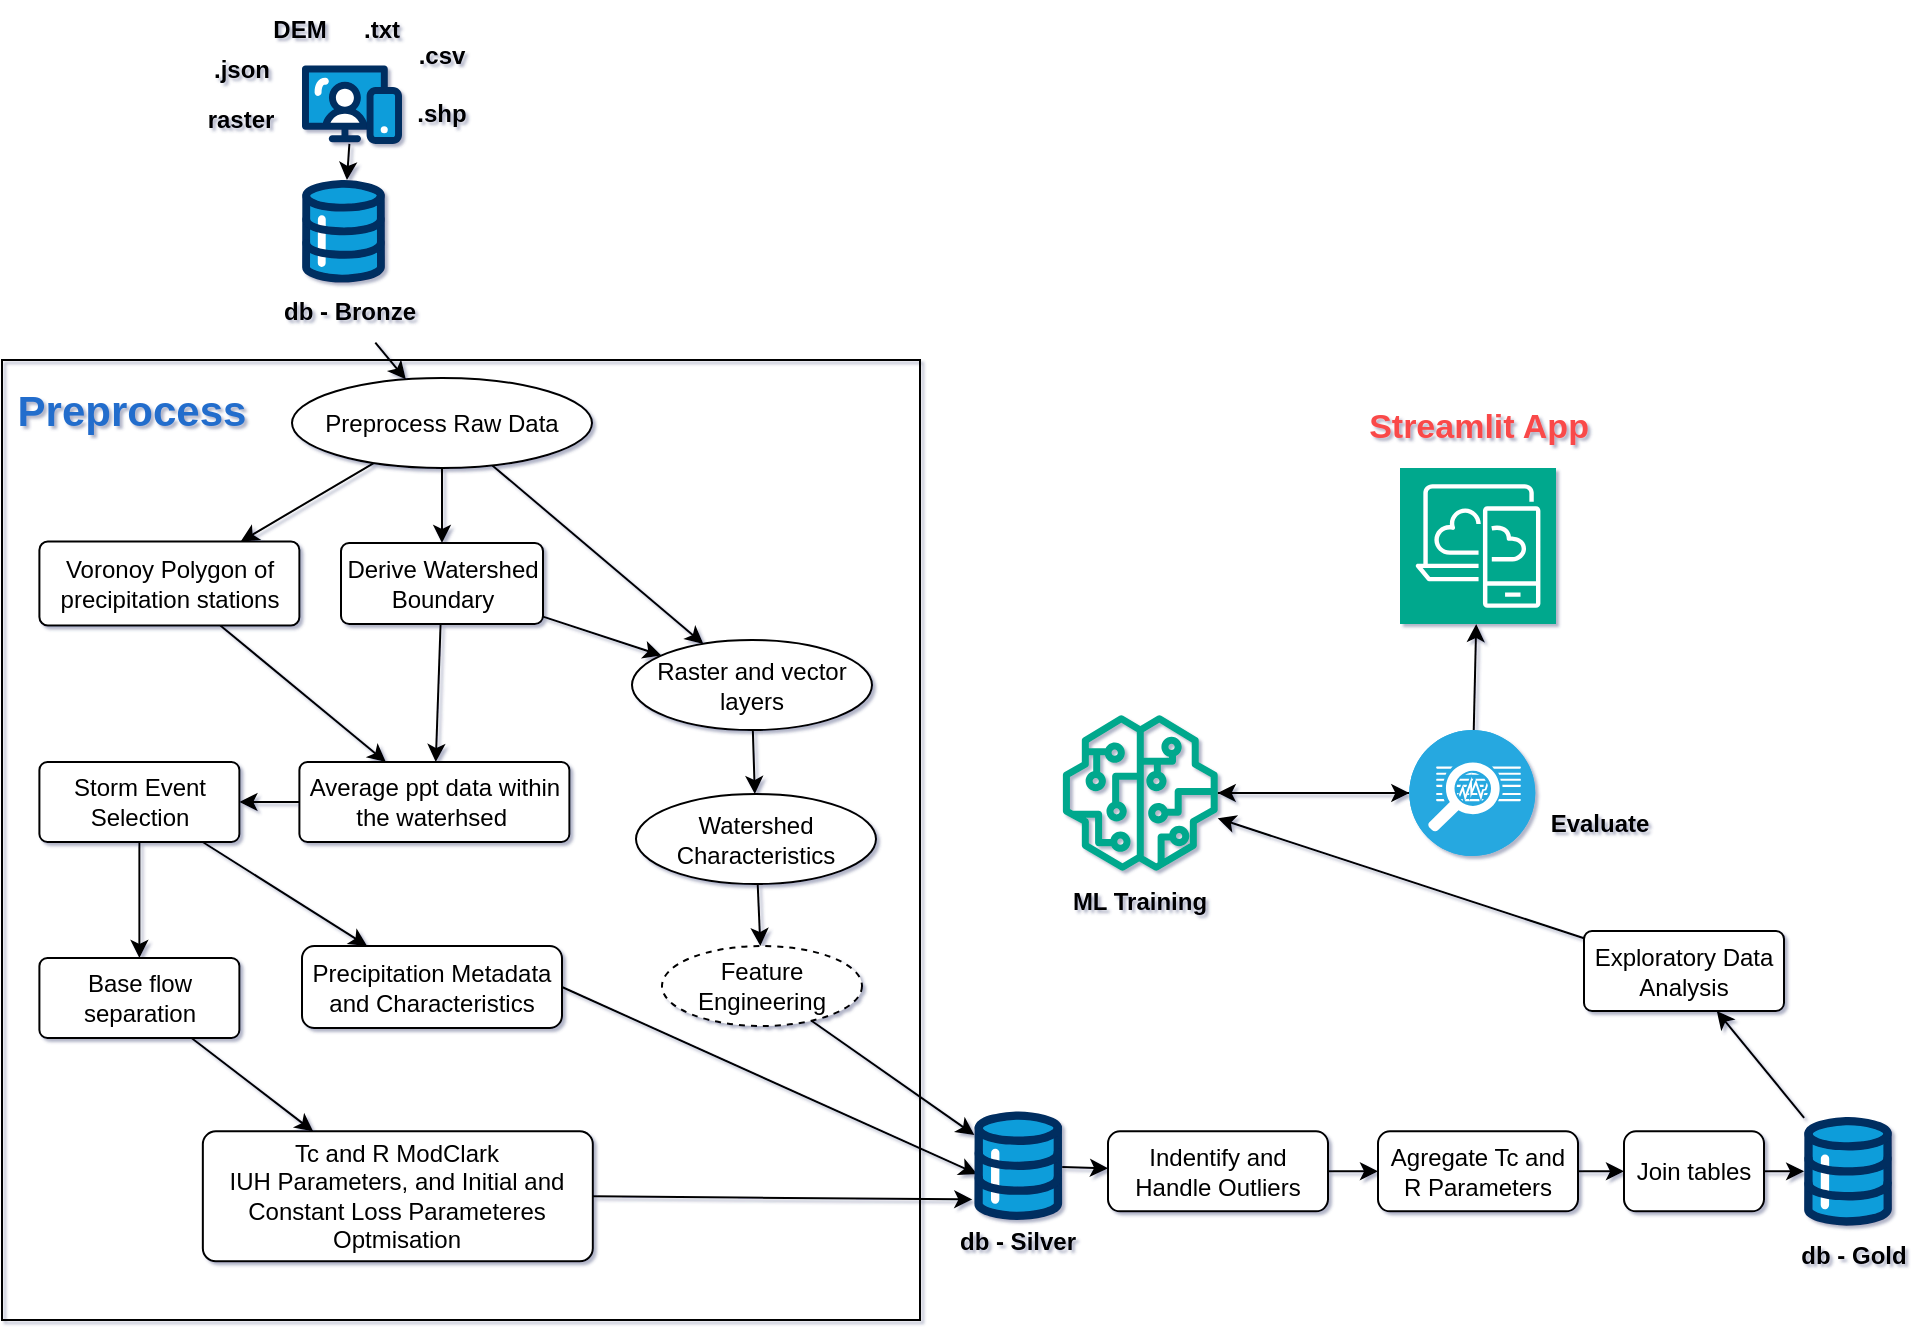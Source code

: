<mxfile>
    <diagram id="ES8MSo4Vt6nz7GkOMkTw" name="Page-1">
        <mxGraphModel dx="764" dy="802" grid="0" gridSize="10" guides="1" tooltips="1" connect="1" arrows="1" fold="1" page="1" pageScale="1" pageWidth="965" pageHeight="709" background="#ffffff" math="0" shadow="1">
            <root>
                <mxCell id="0"/>
                <mxCell id="1" parent="0"/>
                <mxCell id="117" value="" style="rounded=0;whiteSpace=wrap;html=1;fillColor=none;fontColor=light-dark(#246dcd, #ededed);" parent="1" vertex="1">
                    <mxGeometry y="180" width="459" height="480" as="geometry"/>
                </mxCell>
                <mxCell id="7" value="DEM" style="text;html=1;align=center;verticalAlign=middle;whiteSpace=wrap;rounded=0;fontStyle=1" parent="1" vertex="1">
                    <mxGeometry x="118.7" width="60" height="30" as="geometry"/>
                </mxCell>
                <mxCell id="9" value=".txt" style="text;html=1;align=center;verticalAlign=middle;whiteSpace=wrap;rounded=0;fontStyle=1" parent="1" vertex="1">
                    <mxGeometry x="160" width="60" height="30" as="geometry"/>
                </mxCell>
                <mxCell id="12" value=".csv" style="text;html=1;align=center;verticalAlign=middle;whiteSpace=wrap;rounded=0;fontStyle=1" parent="1" vertex="1">
                    <mxGeometry x="190" y="10" width="60" height="35" as="geometry"/>
                </mxCell>
                <mxCell id="19" value=".json" style="text;html=1;align=center;verticalAlign=middle;whiteSpace=wrap;rounded=0;fontStyle=1" parent="1" vertex="1">
                    <mxGeometry x="90" y="20" width="60" height="30" as="geometry"/>
                </mxCell>
                <mxCell id="21" value=".shp" style="text;html=1;align=center;verticalAlign=middle;whiteSpace=wrap;rounded=0;fontStyle=1" parent="1" vertex="1">
                    <mxGeometry x="190" y="42.1" width="60" height="30" as="geometry"/>
                </mxCell>
                <mxCell id="205" value="" style="edgeStyle=none;html=1;" parent="1" source="91" target="198" edge="1">
                    <mxGeometry relative="1" as="geometry"/>
                </mxCell>
                <mxCell id="91" value="" style="sketch=0;outlineConnect=0;fontColor=#232F3E;gradientColor=none;fillColor=#01A88D;strokeColor=none;dashed=0;verticalLabelPosition=bottom;verticalAlign=top;align=center;html=1;fontSize=12;fontStyle=0;aspect=fixed;pointerEvents=1;shape=mxgraph.aws4.sagemaker_model;" parent="1" vertex="1">
                    <mxGeometry x="530.15" y="357.5" width="78" height="78" as="geometry"/>
                </mxCell>
                <mxCell id="279" value="" style="edgeStyle=none;html=1;" parent="1" source="109" target="91" edge="1">
                    <mxGeometry relative="1" as="geometry"/>
                </mxCell>
                <mxCell id="109" value="Exploratory Data Analysis" style="rounded=1;arcSize=10;whiteSpace=wrap;html=1;align=center;" parent="1" vertex="1">
                    <mxGeometry x="791" y="465.5" width="100" height="40" as="geometry"/>
                </mxCell>
                <mxCell id="113" value="ML Training" style="text;html=1;align=center;verticalAlign=middle;whiteSpace=wrap;rounded=0;fontStyle=1" parent="1" vertex="1">
                    <mxGeometry x="520.3" y="435.5" width="97.7" height="30" as="geometry"/>
                </mxCell>
                <mxCell id="289" value="" style="edgeStyle=none;html=1;" edge="1" parent="1" source="86" target="252">
                    <mxGeometry relative="1" as="geometry"/>
                </mxCell>
                <mxCell id="306" value="" style="edgeStyle=none;html=1;" edge="1" parent="1" source="86" target="248">
                    <mxGeometry relative="1" as="geometry"/>
                </mxCell>
                <mxCell id="86" value="Storm Event Selection" style="rounded=1;arcSize=10;whiteSpace=wrap;html=1;align=center;" parent="1" vertex="1">
                    <mxGeometry x="18.7" y="381" width="100" height="40" as="geometry"/>
                </mxCell>
                <mxCell id="259" value="" style="edgeStyle=none;html=1;exitX=0.5;exitY=1;exitDx=0;exitDy=0;" parent="1" source="118" target="139" edge="1">
                    <mxGeometry relative="1" as="geometry"/>
                </mxCell>
                <mxCell id="285" value="" style="edgeStyle=none;html=1;" edge="1" parent="1" source="118" target="283">
                    <mxGeometry relative="1" as="geometry"/>
                </mxCell>
                <mxCell id="296" value="" style="edgeStyle=none;html=1;" edge="1" parent="1" source="118" target="295">
                    <mxGeometry relative="1" as="geometry"/>
                </mxCell>
                <mxCell id="118" value="Preprocess Raw Data" style="ellipse;whiteSpace=wrap;html=1;" parent="1" vertex="1">
                    <mxGeometry x="145" y="189" width="150" height="45" as="geometry"/>
                </mxCell>
                <mxCell id="131" value="Preprocess" style="text;html=1;align=center;verticalAlign=middle;whiteSpace=wrap;rounded=0;fontStyle=1;fontColor=light-dark(#246dcc, #ededed);horizontal=1;fontSize=21;" parent="1" vertex="1">
                    <mxGeometry x="25" y="190" width="80" height="30" as="geometry"/>
                </mxCell>
                <mxCell id="292" value="" style="edgeStyle=none;html=1;" edge="1" parent="1" source="139" target="291">
                    <mxGeometry relative="1" as="geometry"/>
                </mxCell>
                <mxCell id="297" value="" style="edgeStyle=none;html=1;" edge="1" parent="1" source="139" target="295">
                    <mxGeometry relative="1" as="geometry"/>
                </mxCell>
                <mxCell id="139" value="Derive Watershed Boundary" style="rounded=1;arcSize=10;whiteSpace=wrap;html=1;align=center;" parent="1" vertex="1">
                    <mxGeometry x="169.5" y="271.5" width="101" height="40.5" as="geometry"/>
                </mxCell>
                <mxCell id="160" value="raster" style="text;html=1;align=center;verticalAlign=middle;whiteSpace=wrap;rounded=0;fontStyle=1" parent="1" vertex="1">
                    <mxGeometry x="100.42" y="45" width="39.15" height="30" as="geometry"/>
                </mxCell>
                <mxCell id="164" value="" style="edgeStyle=none;html=1;" parent="1" source="162" target="84" edge="1">
                    <mxGeometry relative="1" as="geometry"/>
                </mxCell>
                <mxCell id="162" value="Watershed Characteristics" style="ellipse;whiteSpace=wrap;html=1;" parent="1" vertex="1">
                    <mxGeometry x="317" y="397" width="120" height="45" as="geometry"/>
                </mxCell>
                <mxCell id="203" value="" style="edgeStyle=none;html=1;" parent="1" source="198" target="91" edge="1">
                    <mxGeometry relative="1" as="geometry"/>
                </mxCell>
                <mxCell id="219" value="" style="edgeStyle=none;html=1;" parent="1" source="198" target="218" edge="1">
                    <mxGeometry relative="1" as="geometry"/>
                </mxCell>
                <mxCell id="198" value="" style="fillColor=#28A8E0;verticalLabelPosition=bottom;sketch=0;html=1;strokeColor=#ffffff;verticalAlign=top;align=center;points=[[0.145,0.145,0],[0.5,0,0],[0.855,0.145,0],[1,0.5,0],[0.855,0.855,0],[0.5,1,0],[0.145,0.855,0],[0,0.5,0]];pointerEvents=1;shape=mxgraph.cisco_safe.compositeIcon;bgIcon=ellipse;resIcon=mxgraph.cisco_safe.capability.flow_analytics;" parent="1" vertex="1">
                    <mxGeometry x="703.65" y="365" width="63" height="63" as="geometry"/>
                </mxCell>
                <mxCell id="206" value="Evaluate" style="text;html=1;align=center;verticalAlign=middle;whiteSpace=wrap;rounded=0;fontStyle=1" parent="1" vertex="1">
                    <mxGeometry x="750.0" y="397" width="97.7" height="30" as="geometry"/>
                </mxCell>
                <mxCell id="215" value="" style="edgeStyle=none;html=1;" parent="1" source="207" target="213" edge="1">
                    <mxGeometry relative="1" as="geometry"/>
                </mxCell>
                <mxCell id="207" value="" style="verticalLabelPosition=bottom;aspect=fixed;html=1;shape=mxgraph.salesforce.web;" parent="1" vertex="1">
                    <mxGeometry x="150" y="32.6" width="50" height="39.5" as="geometry"/>
                </mxCell>
                <mxCell id="216" value="" style="edgeStyle=none;html=1;" parent="1" source="212" target="118" edge="1">
                    <mxGeometry relative="1" as="geometry"/>
                </mxCell>
                <mxCell id="217" value="" style="group" parent="1" vertex="1" connectable="0">
                    <mxGeometry x="118.7" y="90" width="110" height="81.27" as="geometry"/>
                </mxCell>
                <mxCell id="212" value="db - Bronze" style="text;html=1;align=center;verticalAlign=middle;whiteSpace=wrap;rounded=0;fontStyle=1" parent="217" vertex="1">
                    <mxGeometry y="50" width="110" height="31.27" as="geometry"/>
                </mxCell>
                <mxCell id="213" value="" style="verticalLabelPosition=bottom;aspect=fixed;html=1;shape=mxgraph.salesforce.data;fillColor=#2B80FF;fontColor=#333333;strokeColor=#666666;" parent="217" vertex="1">
                    <mxGeometry x="31.3" width="41.53" height="51.27" as="geometry"/>
                </mxCell>
                <mxCell id="218" value="" style="sketch=0;points=[[0,0,0],[0.25,0,0],[0.5,0,0],[0.75,0,0],[1,0,0],[0,1,0],[0.25,1,0],[0.5,1,0],[0.75,1,0],[1,1,0],[0,0.25,0],[0,0.5,0],[0,0.75,0],[1,0.25,0],[1,0.5,0],[1,0.75,0]];outlineConnect=0;fontColor=#232F3E;fillColor=#01A88D;strokeColor=#ffffff;dashed=0;verticalLabelPosition=bottom;verticalAlign=top;align=center;html=1;fontSize=12;fontStyle=0;aspect=fixed;shape=mxgraph.aws4.resourceIcon;resIcon=mxgraph.aws4.desktop_and_app_streaming;" parent="1" vertex="1">
                    <mxGeometry x="699" y="234" width="78" height="78" as="geometry"/>
                </mxCell>
                <mxCell id="224" value="" style="edgeStyle=none;html=1;" parent="1" source="223" target="109" edge="1">
                    <mxGeometry relative="1" as="geometry"/>
                </mxCell>
                <mxCell id="246" value="Streamlit App" style="text;strokeColor=none;fillColor=none;html=1;fontSize=17;fontStyle=1;verticalAlign=middle;align=center;fontColor=light-dark(#f94a49, #ededed);" parent="1" vertex="1">
                    <mxGeometry x="658" y="194" width="160" height="40" as="geometry"/>
                </mxCell>
                <mxCell id="282" value="" style="edgeStyle=none;html=1;" edge="1" parent="1" source="248" target="143">
                    <mxGeometry relative="1" as="geometry"/>
                </mxCell>
                <mxCell id="248" value="Base flow separation" style="rounded=1;arcSize=10;whiteSpace=wrap;html=1;align=center;" parent="1" vertex="1">
                    <mxGeometry x="18.7" y="479.0" width="100" height="40" as="geometry"/>
                </mxCell>
                <mxCell id="266" style="edgeStyle=none;html=1;exitX=1;exitY=0.5;exitDx=0;exitDy=0;entryX=0.033;entryY=0.577;entryDx=0;entryDy=0;entryPerimeter=0;" parent="1" source="252" target="179" edge="1">
                    <mxGeometry relative="1" as="geometry">
                        <mxPoint x="580" y="460" as="targetPoint"/>
                    </mxGeometry>
                </mxCell>
                <mxCell id="252" value="Precipitation Metadata and Characteristics" style="rounded=1;arcSize=15;whiteSpace=wrap;html=1;align=center;" parent="1" vertex="1">
                    <mxGeometry x="150" y="473.0" width="130" height="41" as="geometry"/>
                </mxCell>
                <mxCell id="269" value="" style="edgeStyle=none;html=1;" parent="1" source="84" target="179" edge="1">
                    <mxGeometry relative="1" as="geometry"/>
                </mxCell>
                <mxCell id="84" value="Feature Engineering" style="ellipse;whiteSpace=wrap;html=1;align=center;dashed=1;" parent="1" vertex="1">
                    <mxGeometry x="330" y="473.0" width="100" height="40" as="geometry"/>
                </mxCell>
                <mxCell id="143" value="&lt;span style=&quot;color: rgb(0, 0, 0);&quot;&gt;Tc and R&amp;nbsp;&lt;span style=&quot;color: rgb(0, 0, 0);&quot;&gt;ModClark IUH&amp;nbsp;&lt;/span&gt;Parameters, and Initial and Constant Loss Parameteres Optmisation&lt;/span&gt;" style="rounded=1;arcSize=10;whiteSpace=wrap;html=1;align=center;" parent="1" vertex="1">
                    <mxGeometry x="100.42" y="565.68" width="195" height="65" as="geometry"/>
                </mxCell>
                <mxCell id="268" style="edgeStyle=none;html=1;exitX=1;exitY=0.5;exitDx=0;exitDy=0;entryX=-0.024;entryY=0.81;entryDx=0;entryDy=0;entryPerimeter=0;" parent="1" source="143" target="179" edge="1">
                    <mxGeometry relative="1" as="geometry"/>
                </mxCell>
                <mxCell id="274" value="" style="edgeStyle=none;html=1;" parent="1" source="158" target="273" edge="1">
                    <mxGeometry relative="1" as="geometry"/>
                </mxCell>
                <mxCell id="158" value="&lt;span style=&quot;color: rgb(0, 0, 0);&quot;&gt;Agregate Tc and R Parameters&lt;/span&gt;" style="rounded=1;whiteSpace=wrap;html=1;" parent="1" vertex="1">
                    <mxGeometry x="688" y="565.68" width="100" height="40" as="geometry"/>
                </mxCell>
                <mxCell id="223" value="" style="verticalLabelPosition=bottom;aspect=fixed;html=1;shape=mxgraph.salesforce.data;fillColor=#2B80FF;fontColor=#333333;strokeColor=#666666;" parent="1" vertex="1">
                    <mxGeometry x="901.002" y="558.5" width="44.025" height="54.352" as="geometry"/>
                </mxCell>
                <mxCell id="280" value="" style="edgeStyle=none;html=1;" parent="1" source="238" target="158" edge="1">
                    <mxGeometry relative="1" as="geometry"/>
                </mxCell>
                <mxCell id="238" value="&lt;span style=&quot;color: rgb(0, 0, 0);&quot;&gt;Indentify and Handle Outliers&lt;/span&gt;" style="rounded=1;whiteSpace=wrap;html=1;" parent="1" vertex="1">
                    <mxGeometry x="553" y="565.68" width="110" height="40" as="geometry"/>
                </mxCell>
                <mxCell id="240" value="" style="edgeStyle=none;html=1;" parent="1" source="179" target="238" edge="1">
                    <mxGeometry relative="1" as="geometry"/>
                </mxCell>
                <mxCell id="173" value="db - Silver" style="text;html=1;align=center;verticalAlign=middle;whiteSpace=wrap;rounded=0;fontStyle=1" parent="1" vertex="1">
                    <mxGeometry x="453.13" y="605.68" width="110" height="30" as="geometry"/>
                </mxCell>
                <mxCell id="179" value="" style="verticalLabelPosition=bottom;aspect=fixed;html=1;shape=mxgraph.salesforce.data;fillColor=#2B80FF;fontColor=#333333;strokeColor=#666666;" parent="1" vertex="1">
                    <mxGeometry x="486.122" y="555.71" width="44.025" height="54.352" as="geometry"/>
                </mxCell>
                <mxCell id="275" value="" style="edgeStyle=none;html=1;" parent="1" source="273" target="223" edge="1">
                    <mxGeometry relative="1" as="geometry"/>
                </mxCell>
                <mxCell id="273" value="&lt;span style=&quot;color: rgb(0, 0, 0);&quot;&gt;Join tables&lt;/span&gt;" style="rounded=1;whiteSpace=wrap;html=1;" parent="1" vertex="1">
                    <mxGeometry x="811" y="565.68" width="70" height="40" as="geometry"/>
                </mxCell>
                <mxCell id="281" value="db - Gold" style="text;html=1;align=center;verticalAlign=middle;whiteSpace=wrap;rounded=0;fontStyle=1" parent="1" vertex="1">
                    <mxGeometry x="893" y="612.85" width="65.97" height="30" as="geometry"/>
                </mxCell>
                <mxCell id="293" value="" style="edgeStyle=none;html=1;" edge="1" parent="1" source="283" target="291">
                    <mxGeometry relative="1" as="geometry"/>
                </mxCell>
                <mxCell id="283" value="Voronoy Polygon of precipitation stations" style="rounded=1;arcSize=10;whiteSpace=wrap;html=1;align=center;" vertex="1" parent="1">
                    <mxGeometry x="18.7" y="270.75" width="130" height="42" as="geometry"/>
                </mxCell>
                <mxCell id="294" value="" style="edgeStyle=none;html=1;" edge="1" parent="1" source="291" target="86">
                    <mxGeometry relative="1" as="geometry"/>
                </mxCell>
                <mxCell id="291" value="Average ppt data within the waterhsed&amp;nbsp;" style="rounded=1;arcSize=10;whiteSpace=wrap;html=1;align=center;" vertex="1" parent="1">
                    <mxGeometry x="148.7" y="381" width="135" height="40" as="geometry"/>
                </mxCell>
                <mxCell id="301" style="edgeStyle=none;html=1;" edge="1" parent="1" source="295" target="162">
                    <mxGeometry relative="1" as="geometry"/>
                </mxCell>
                <mxCell id="295" value="Raster and vector layers" style="ellipse;whiteSpace=wrap;html=1;" vertex="1" parent="1">
                    <mxGeometry x="315" y="320" width="120" height="45" as="geometry"/>
                </mxCell>
            </root>
        </mxGraphModel>
    </diagram>
</mxfile>